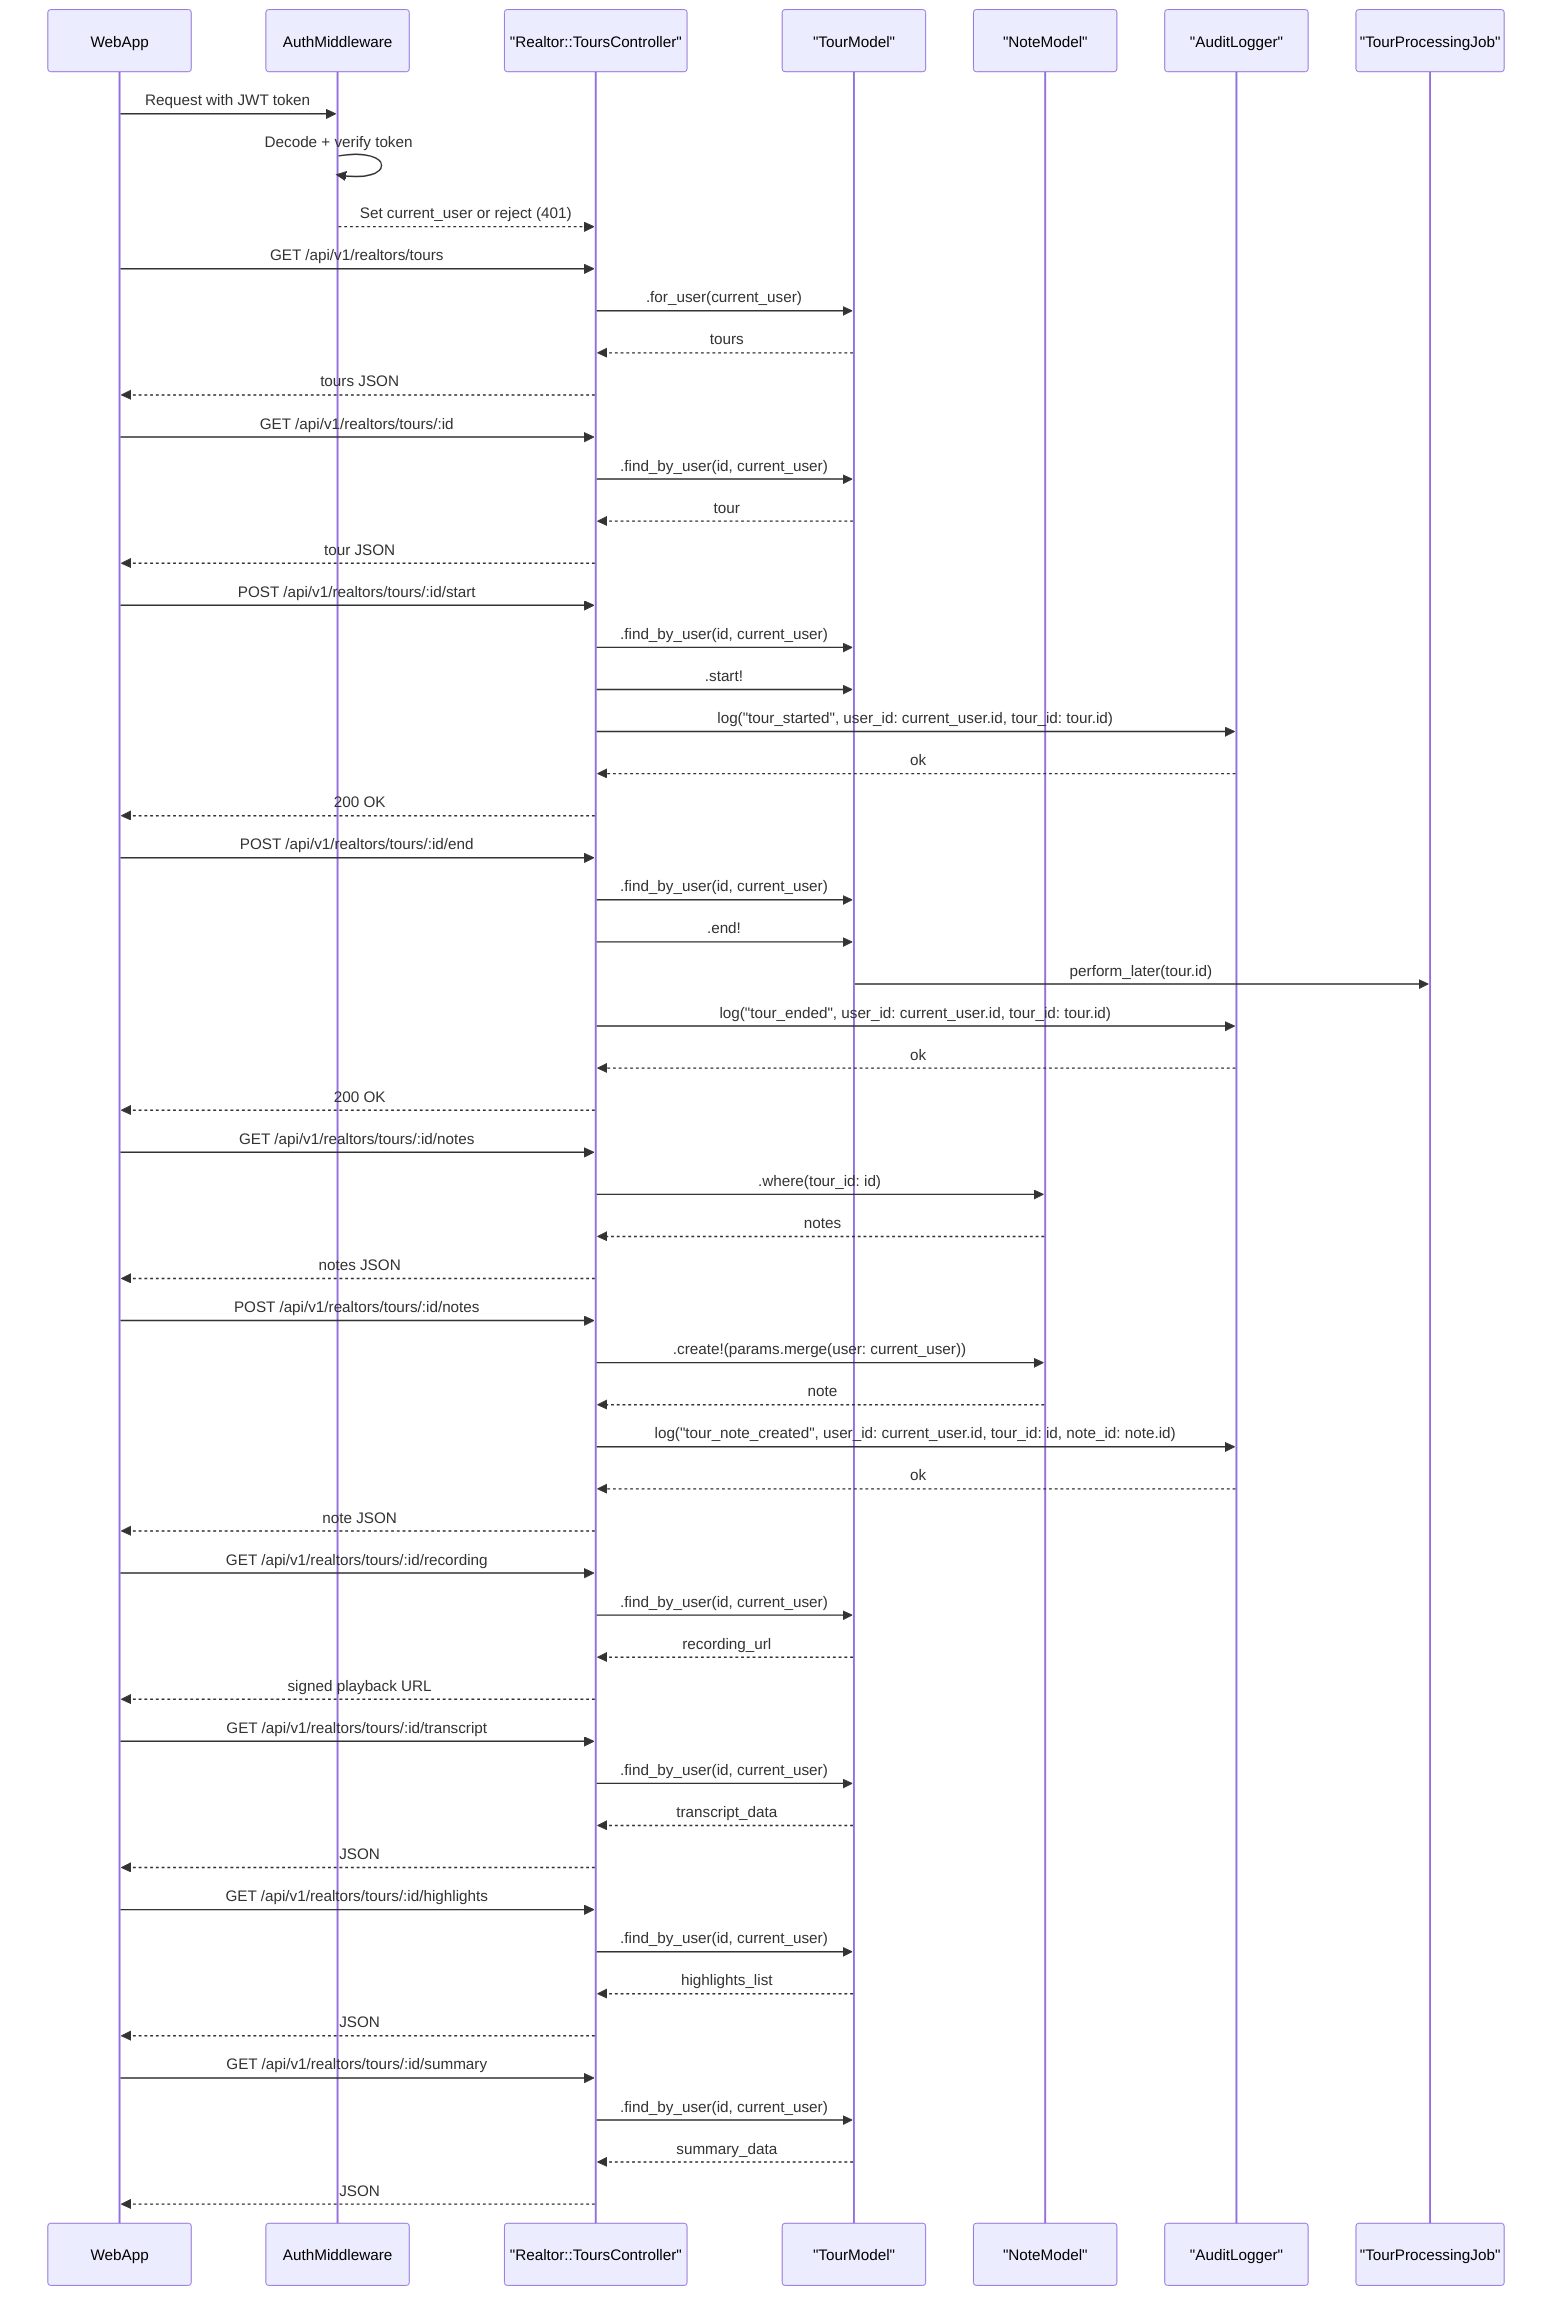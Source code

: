 sequenceDiagram
    participant WebApp
    participant Auth as AuthMiddleware
    participant RTC as "Realtor::ToursController"
    participant TM as "TourModel"
    participant NM as "NoteModel"
    participant Logger as "AuditLogger"
    participant ProcessingJob as "TourProcessingJob"

    %% Auth
    WebApp->>Auth: Request with JWT token
    Auth->>Auth: Decode + verify token
    Auth-->>RTC: Set current_user or reject (401)

    %% List tours
    WebApp->>RTC: GET /api/v1/realtors/tours
    RTC->>TM: .for_user(current_user)
    TM-->>RTC: tours
    RTC-->>WebApp: tours JSON

    %% Show tour
    WebApp->>RTC: GET /api/v1/realtors/tours/:id
    RTC->>TM: .find_by_user(id, current_user)
    TM-->>RTC: tour
    RTC-->>WebApp: tour JSON

    %% Start tour
    WebApp->>RTC: POST /api/v1/realtors/tours/:id/start
    RTC->>TM: .find_by_user(id, current_user)
    RTC->>TM: .start!
    RTC->>Logger: log("tour_started", user_id: current_user.id, tour_id: tour.id)
    Logger-->>RTC: ok
    RTC-->>WebApp: 200 OK

    %% End tour
    WebApp->>RTC: POST /api/v1/realtors/tours/:id/end
    RTC->>TM: .find_by_user(id, current_user)
    RTC->>TM: .end!
    TM->>ProcessingJob: perform_later(tour.id)
    RTC->>Logger: log("tour_ended", user_id: current_user.id, tour_id: tour.id)
    Logger-->>RTC: ok
    RTC-->>WebApp: 200 OK

    %% Notes
    WebApp->>RTC: GET /api/v1/realtors/tours/:id/notes
    RTC->>NM: .where(tour_id: id)
    NM-->>RTC: notes
    RTC-->>WebApp: notes JSON

    %% Notes
    WebApp->>RTC: POST /api/v1/realtors/tours/:id/notes
    RTC->>NM: .create!(params.merge(user: current_user))
    NM-->>RTC: note
    RTC->>Logger: log("tour_note_created", user_id: current_user.id, tour_id: id, note_id: note.id)
    Logger-->>RTC: ok
    RTC-->>WebApp: note JSON

    %% Recording
    WebApp->>RTC: GET /api/v1/realtors/tours/:id/recording
    RTC->>TM: .find_by_user(id, current_user)
    TM-->>RTC: recording_url
    RTC-->>WebApp: signed playback URL

    %% Transcript
    WebApp->>RTC: GET /api/v1/realtors/tours/:id/transcript
    RTC->>TM: .find_by_user(id, current_user)
    TM-->>RTC: transcript_data
    RTC-->>WebApp: JSON

    %% Highlights
    WebApp->>RTC: GET /api/v1/realtors/tours/:id/highlights
    RTC->>TM: .find_by_user(id, current_user)
    TM-->>RTC: highlights_list
    RTC-->>WebApp: JSON

    %% Summary
    WebApp->>RTC: GET /api/v1/realtors/tours/:id/summary
    RTC->>TM: .find_by_user(id, current_user)
    TM-->>RTC: summary_data
    RTC-->>WebApp: JSON